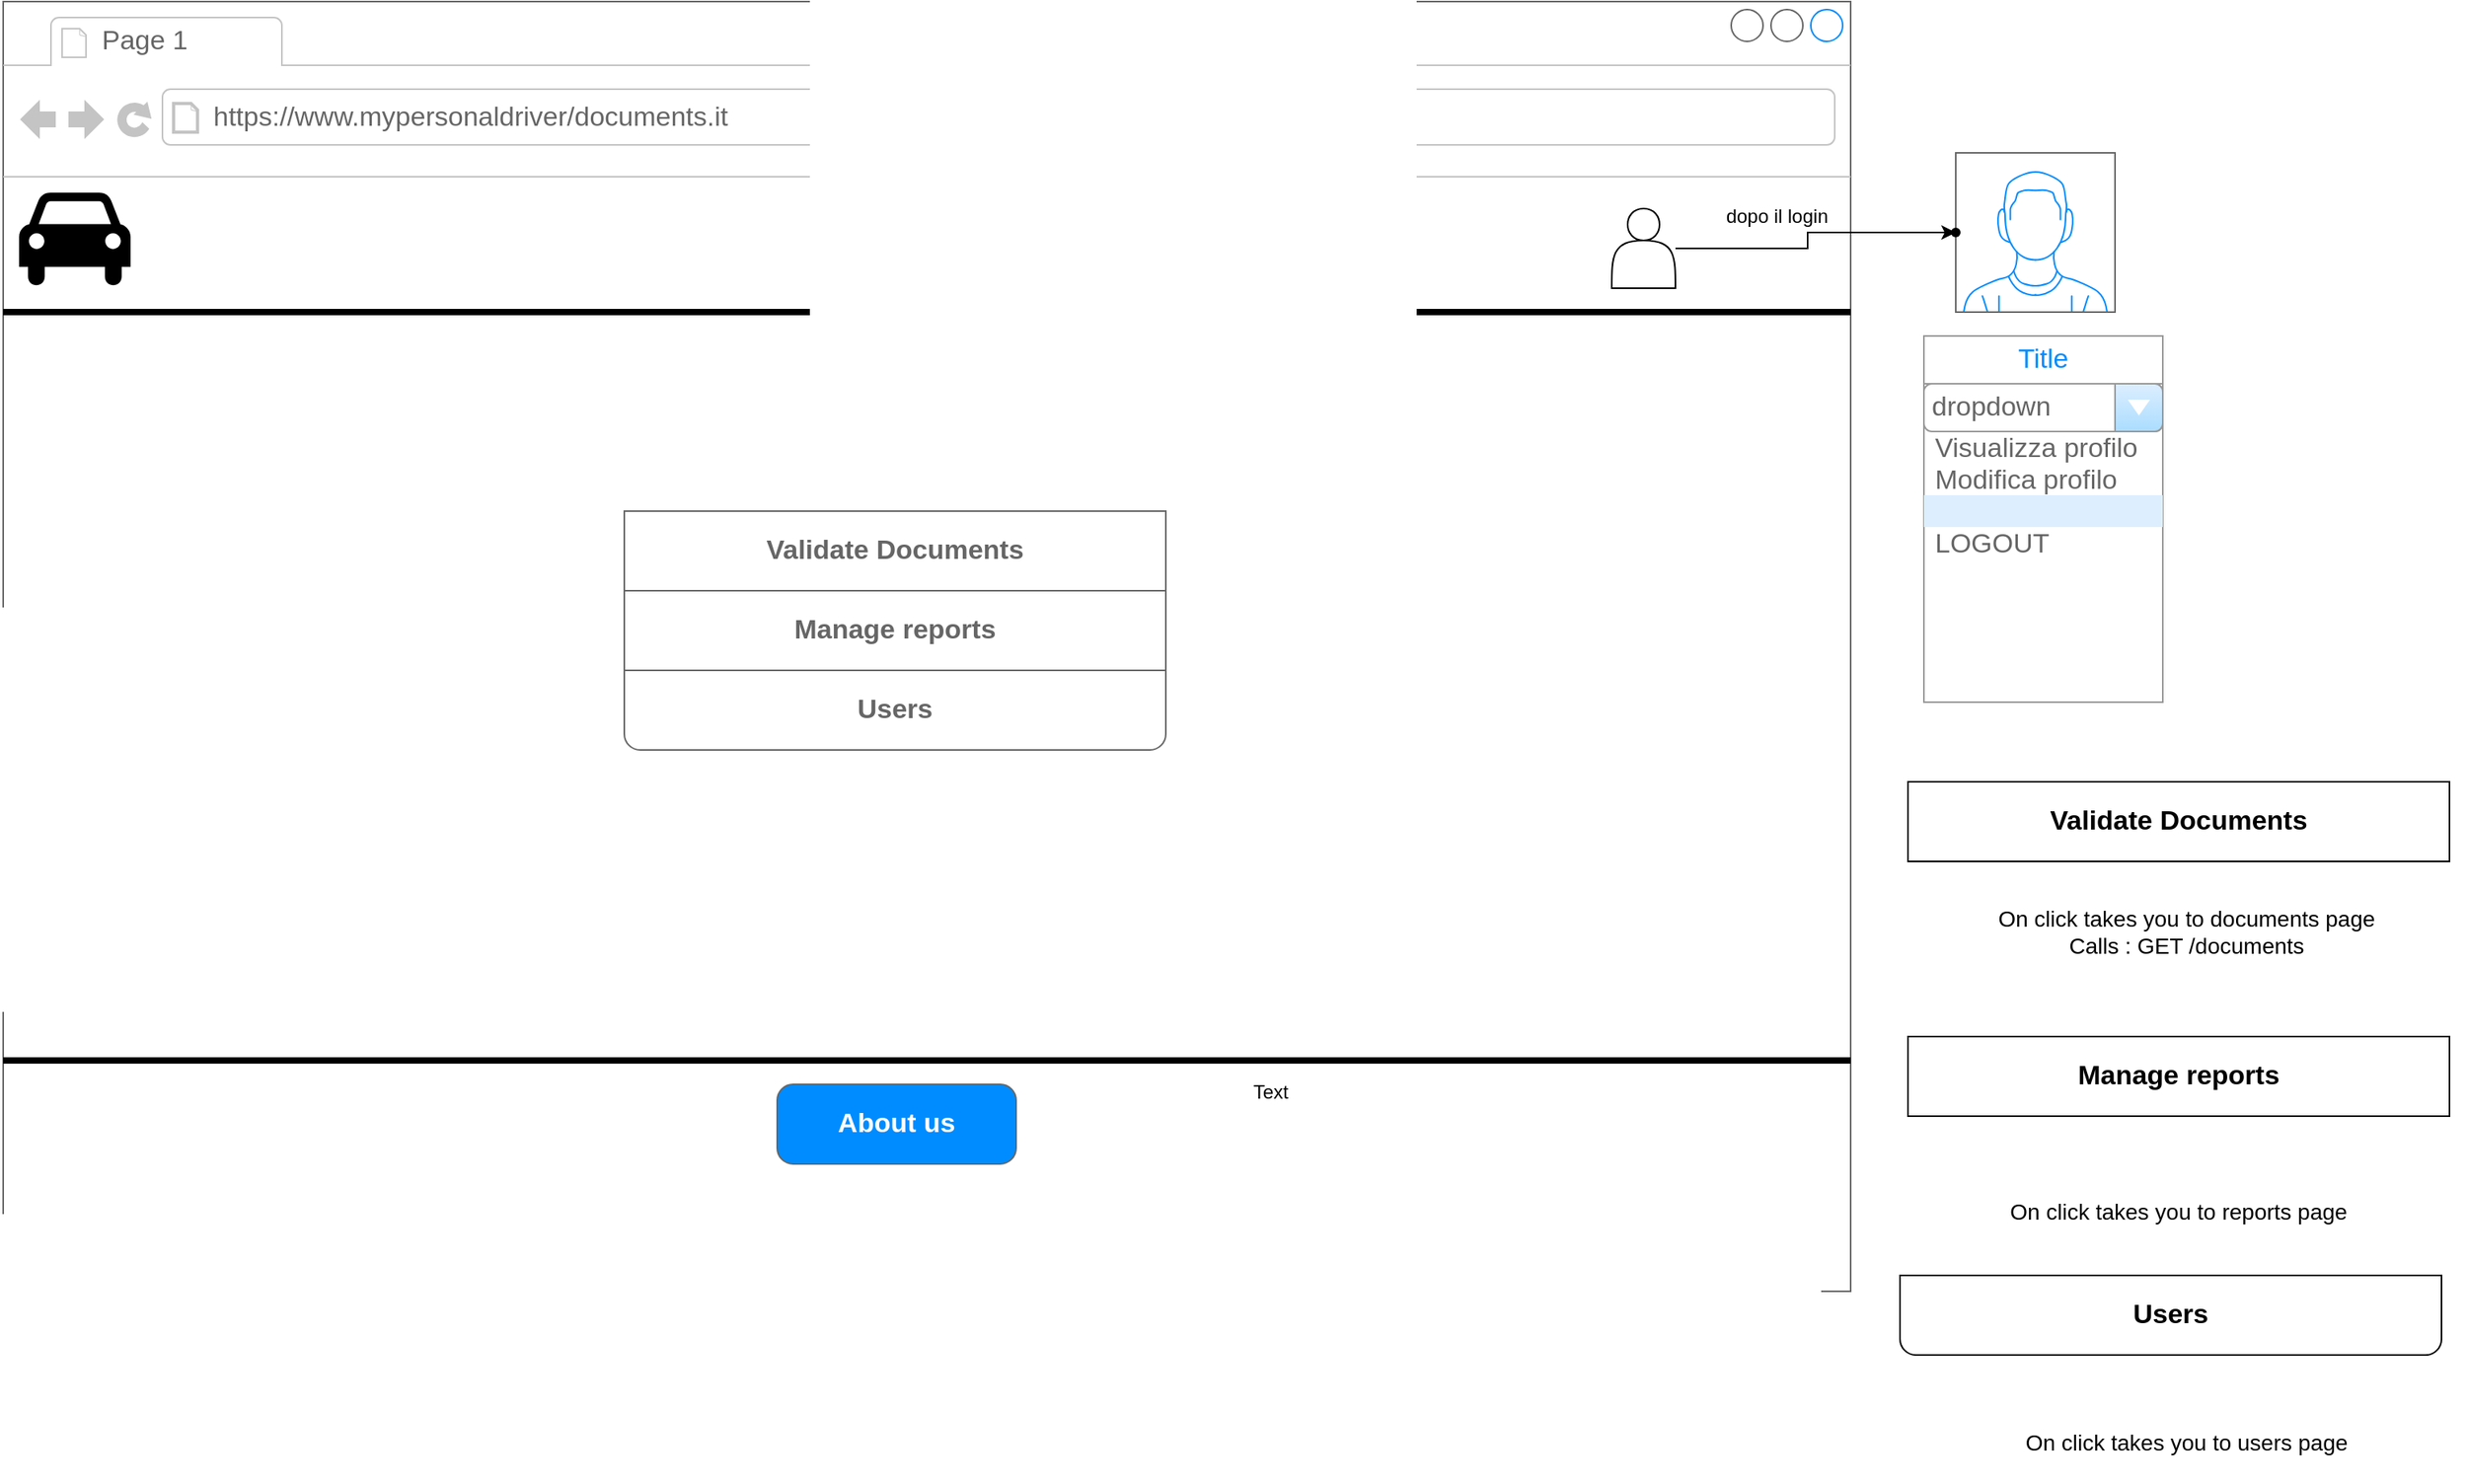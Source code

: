 <mxfile version="24.7.8">
  <diagram name="Pagina-1" id="f8DElW83291utPv9S6O0">
    <mxGraphModel dx="3348" dy="1672" grid="1" gridSize="10" guides="1" tooltips="1" connect="1" arrows="1" fold="1" page="1" pageScale="1" pageWidth="827" pageHeight="1169" math="0" shadow="0">
      <root>
        <mxCell id="0" />
        <mxCell id="1" parent="0" />
        <mxCell id="PLUFHSTD39UYiwxeZ5gk-1" value="" style="strokeWidth=1;shadow=0;dashed=0;align=center;html=1;shape=mxgraph.mockup.containers.browserWindow;rSize=0;strokeColor=#666666;strokeColor2=#008cff;strokeColor3=#c4c4c4;mainText=,;recursiveResize=0;" parent="1" vertex="1">
          <mxGeometry x="54" width="1160" height="810" as="geometry" />
        </mxCell>
        <mxCell id="PLUFHSTD39UYiwxeZ5gk-2" value="Page 1" style="strokeWidth=1;shadow=0;dashed=0;align=center;html=1;shape=mxgraph.mockup.containers.anchor;fontSize=17;fontColor=#666666;align=left;whiteSpace=wrap;" parent="PLUFHSTD39UYiwxeZ5gk-1" vertex="1">
          <mxGeometry x="60" y="12" width="110" height="26" as="geometry" />
        </mxCell>
        <mxCell id="PLUFHSTD39UYiwxeZ5gk-3" value="https://www.mypersonaldriver/documents.it" style="strokeWidth=1;shadow=0;dashed=0;align=center;html=1;shape=mxgraph.mockup.containers.anchor;rSize=0;fontSize=17;fontColor=#666666;align=left;" parent="PLUFHSTD39UYiwxeZ5gk-1" vertex="1">
          <mxGeometry x="130" y="60" width="250" height="26" as="geometry" />
        </mxCell>
        <mxCell id="PLUFHSTD39UYiwxeZ5gk-37" value="" style="shape=actor;whiteSpace=wrap;html=1;" parent="PLUFHSTD39UYiwxeZ5gk-1" vertex="1">
          <mxGeometry x="1010" y="130" width="40" height="50" as="geometry" />
        </mxCell>
        <mxCell id="PLUFHSTD39UYiwxeZ5gk-41" value="dopo il login&amp;nbsp;" style="text;html=1;align=center;verticalAlign=middle;resizable=0;points=[];autosize=1;strokeColor=none;fillColor=none;" parent="PLUFHSTD39UYiwxeZ5gk-1" vertex="1">
          <mxGeometry x="1070" y="120" width="90" height="30" as="geometry" />
        </mxCell>
        <mxCell id="PLUFHSTD39UYiwxeZ5gk-55" value="" style="line;strokeWidth=4;html=1;perimeter=backbonePerimeter;points=[];outlineConnect=0;" parent="PLUFHSTD39UYiwxeZ5gk-1" vertex="1">
          <mxGeometry y="190" width="1160" height="10" as="geometry" />
        </mxCell>
        <mxCell id="PLUFHSTD39UYiwxeZ5gk-58" value="" style="shape=mxgraph.signs.transportation.car_4;html=1;pointerEvents=1;fillColor=#000000;strokeColor=none;verticalLabelPosition=bottom;verticalAlign=top;align=center;" parent="PLUFHSTD39UYiwxeZ5gk-1" vertex="1">
          <mxGeometry x="10" y="120" width="70" height="60" as="geometry" />
        </mxCell>
        <mxCell id="PLUFHSTD39UYiwxeZ5gk-60" value="" style="line;strokeWidth=4;html=1;perimeter=backbonePerimeter;points=[];outlineConnect=0;" parent="PLUFHSTD39UYiwxeZ5gk-1" vertex="1">
          <mxGeometry y="660" width="1160" height="10" as="geometry" />
        </mxCell>
        <mxCell id="PLUFHSTD39UYiwxeZ5gk-61" value="About us" style="strokeWidth=1;shadow=0;dashed=0;align=center;html=1;shape=mxgraph.mockup.buttons.button;strokeColor=#666666;fontColor=#ffffff;mainText=;buttonStyle=round;fontSize=17;fontStyle=1;fillColor=#008cff;whiteSpace=wrap;" parent="PLUFHSTD39UYiwxeZ5gk-1" vertex="1">
          <mxGeometry x="486" y="680" width="150" height="50" as="geometry" />
        </mxCell>
        <mxCell id="DM04UP5AWY4TQnvCsg2A-1" value="" style="swimlane;shape=mxgraph.bootstrap.anchor;strokeColor=#666666;fillColor=#ffffff;fontColor=#666666;fontStyle=0;childLayout=stackLayout;horizontal=1;startSize=0;horizontalStack=0;resizeParent=1;resizeParentMax=0;resizeLast=0;collapsible=0;marginBottom=0;whiteSpace=wrap;html=1;" vertex="1" parent="PLUFHSTD39UYiwxeZ5gk-1">
          <mxGeometry x="390" y="320" width="340" height="150" as="geometry" />
        </mxCell>
        <mxCell id="DM04UP5AWY4TQnvCsg2A-3" value="Validate Documents" style="text;strokeColor=inherit;align=center;verticalAlign=middle;spacingLeft=10;spacingRight=10;overflow=hidden;points=[[0,0.5],[1,0.5]];portConstraint=eastwest;rotatable=0;whiteSpace=wrap;html=1;rSize=5;fillColor=inherit;fontColor=inherit;fontSize=17;fontStyle=1;" vertex="1" parent="DM04UP5AWY4TQnvCsg2A-1">
          <mxGeometry width="340" height="50" as="geometry" />
        </mxCell>
        <mxCell id="DM04UP5AWY4TQnvCsg2A-4" value="Manage reports" style="text;strokeColor=inherit;align=center;verticalAlign=middle;spacingLeft=10;spacingRight=10;overflow=hidden;points=[[0,0.5],[1,0.5]];portConstraint=eastwest;rotatable=0;whiteSpace=wrap;html=1;rSize=5;fillColor=inherit;fontColor=inherit;fontSize=17;fontStyle=1;" vertex="1" parent="DM04UP5AWY4TQnvCsg2A-1">
          <mxGeometry y="50" width="340" height="50" as="geometry" />
        </mxCell>
        <mxCell id="DM04UP5AWY4TQnvCsg2A-5" value="Users" style="text;strokeColor=inherit;align=center;verticalAlign=middle;spacingLeft=10;spacingRight=10;overflow=hidden;points=[[0,0.5],[1,0.5]];portConstraint=eastwest;rotatable=0;whiteSpace=wrap;html=1;shape=mxgraph.mockup.bottomButton;rSize=10;fillColor=inherit;fontColor=inherit;fontSize=17;fontStyle=1;" vertex="1" parent="DM04UP5AWY4TQnvCsg2A-1">
          <mxGeometry y="100" width="340" height="50" as="geometry" />
        </mxCell>
        <mxCell id="PLUFHSTD39UYiwxeZ5gk-38" value="" style="verticalLabelPosition=bottom;shadow=0;dashed=0;align=center;html=1;verticalAlign=top;strokeWidth=1;shape=mxgraph.mockup.containers.userMale;strokeColor=#666666;strokeColor2=#008cff;" parent="1" vertex="1">
          <mxGeometry x="1280" y="95" width="100" height="100" as="geometry" />
        </mxCell>
        <mxCell id="PLUFHSTD39UYiwxeZ5gk-39" value="" style="shape=waypoint;sketch=0;size=6;pointerEvents=1;points=[];fillColor=default;resizable=0;rotatable=0;perimeter=centerPerimeter;snapToPoint=1;" parent="1" vertex="1">
          <mxGeometry x="1270" y="135" width="20" height="20" as="geometry" />
        </mxCell>
        <mxCell id="PLUFHSTD39UYiwxeZ5gk-40" value="" style="edgeStyle=orthogonalEdgeStyle;rounded=0;orthogonalLoop=1;jettySize=auto;html=1;" parent="1" source="PLUFHSTD39UYiwxeZ5gk-37" target="PLUFHSTD39UYiwxeZ5gk-39" edge="1">
          <mxGeometry relative="1" as="geometry" />
        </mxCell>
        <mxCell id="PLUFHSTD39UYiwxeZ5gk-106" value="Title" style="swimlane;strokeColor=#999999;swimlaneFillColor=#FFFFFF;fillColor=#ffffff;fontColor=#008CFF;fontStyle=0;childLayout=stackLayout;horizontal=1;startSize=30;horizontalStack=0;resizeParent=1;resizeParentMax=0;resizeLast=0;collapsible=0;marginBottom=0;whiteSpace=wrap;html=1;fontSize=17;" parent="1" vertex="1">
          <mxGeometry x="1260" y="210" width="150" height="230" as="geometry" />
        </mxCell>
        <mxCell id="PLUFHSTD39UYiwxeZ5gk-54" value="dropdown" style="strokeWidth=1;shadow=0;dashed=0;align=center;html=1;shape=mxgraph.mockup.forms.comboBox;strokeColor=#999999;fillColor=#ddeeff;align=left;fillColor2=#aaddff;mainText=;fontColor=#666666;fontSize=17;spacingLeft=3;" parent="PLUFHSTD39UYiwxeZ5gk-106" vertex="1">
          <mxGeometry y="30" width="150" height="30" as="geometry" />
        </mxCell>
        <mxCell id="PLUFHSTD39UYiwxeZ5gk-107" value="Visualizza profilo" style="text;spacing=0;strokeColor=none;align=left;verticalAlign=middle;spacingLeft=7;spacingRight=10;overflow=hidden;points=[[0,0.5],[1,0.5]];portConstraint=eastwest;rotatable=0;whiteSpace=wrap;html=1;fillColor=none;fontColor=#666666;fontSize=17;" parent="PLUFHSTD39UYiwxeZ5gk-106" vertex="1">
          <mxGeometry y="60" width="150" height="20" as="geometry" />
        </mxCell>
        <mxCell id="PLUFHSTD39UYiwxeZ5gk-108" value="Modifica profilo" style="text;spacing=0;strokeColor=none;align=left;verticalAlign=middle;spacingLeft=7;spacingRight=10;overflow=hidden;points=[[0,0.5],[1,0.5]];portConstraint=eastwest;rotatable=0;whiteSpace=wrap;html=1;rSize=5;fillColor=none;fontColor=#666666;fontSize=17;" parent="PLUFHSTD39UYiwxeZ5gk-106" vertex="1">
          <mxGeometry y="80" width="150" height="20" as="geometry" />
        </mxCell>
        <mxCell id="PLUFHSTD39UYiwxeZ5gk-109" value="" style="text;spacing=0;strokeColor=none;align=left;verticalAlign=middle;spacingLeft=7;spacingRight=10;overflow=hidden;points=[[0,0.5],[1,0.5]];portConstraint=eastwest;rotatable=0;whiteSpace=wrap;html=1;rSize=5;fillColor=#DDEEFF;fontColor=#666666;fontSize=17;" parent="PLUFHSTD39UYiwxeZ5gk-106" vertex="1">
          <mxGeometry y="100" width="150" height="20" as="geometry" />
        </mxCell>
        <mxCell id="PLUFHSTD39UYiwxeZ5gk-110" value="LOGOUT" style="text;spacing=0;strokeColor=none;align=left;verticalAlign=middle;spacingLeft=7;spacingRight=10;overflow=hidden;points=[[0,0.5],[1,0.5]];portConstraint=eastwest;rotatable=0;whiteSpace=wrap;html=1;fillColor=none;fontColor=#666666;fontSize=17;" parent="PLUFHSTD39UYiwxeZ5gk-106" vertex="1">
          <mxGeometry y="120" width="150" height="20" as="geometry" />
        </mxCell>
        <mxCell id="PLUFHSTD39UYiwxeZ5gk-111" value="" style="text;spacing=0;strokeColor=none;align=left;verticalAlign=middle;spacingLeft=7;spacingRight=10;overflow=hidden;points=[[0,0.5],[1,0.5]];portConstraint=eastwest;rotatable=0;whiteSpace=wrap;html=1;fillColor=none;fontColor=#666666;fontSize=17;" parent="PLUFHSTD39UYiwxeZ5gk-106" vertex="1">
          <mxGeometry y="140" width="150" height="90" as="geometry" />
        </mxCell>
        <mxCell id="DM04UP5AWY4TQnvCsg2A-6" value="Validate Documents" style="text;strokeColor=inherit;align=center;verticalAlign=middle;spacingLeft=10;spacingRight=10;overflow=hidden;points=[[0,0.5],[1,0.5]];portConstraint=eastwest;rotatable=0;whiteSpace=wrap;html=1;rSize=5;fillColor=inherit;fontColor=inherit;fontSize=17;fontStyle=1;" vertex="1" parent="1">
          <mxGeometry x="1250" y="490" width="340" height="50" as="geometry" />
        </mxCell>
        <mxCell id="DM04UP5AWY4TQnvCsg2A-7" value="&lt;font style=&quot;font-size: 14px;&quot;&gt;On click takes you to documents page&lt;br&gt;Calls : GET /documents&lt;/font&gt;" style="text;html=1;align=center;verticalAlign=middle;whiteSpace=wrap;rounded=0;" vertex="1" parent="1">
          <mxGeometry x="1250" y="554" width="350" height="60" as="geometry" />
        </mxCell>
        <mxCell id="DM04UP5AWY4TQnvCsg2A-8" value="Manage reports" style="text;strokeColor=inherit;align=center;verticalAlign=middle;spacingLeft=10;spacingRight=10;overflow=hidden;points=[[0,0.5],[1,0.5]];portConstraint=eastwest;rotatable=0;whiteSpace=wrap;html=1;rSize=5;fillColor=inherit;fontColor=inherit;fontSize=17;fontStyle=1;" vertex="1" parent="1">
          <mxGeometry x="1250" y="650" width="340" height="50" as="geometry" />
        </mxCell>
        <mxCell id="DM04UP5AWY4TQnvCsg2A-9" value="&lt;font style=&quot;font-size: 14px;&quot;&gt;On click takes you to reports page&lt;br&gt;&lt;/font&gt;" style="text;html=1;align=center;verticalAlign=middle;whiteSpace=wrap;rounded=0;" vertex="1" parent="1">
          <mxGeometry x="1245" y="730" width="350" height="60" as="geometry" />
        </mxCell>
        <mxCell id="DM04UP5AWY4TQnvCsg2A-10" value="Users" style="text;strokeColor=inherit;align=center;verticalAlign=middle;spacingLeft=10;spacingRight=10;overflow=hidden;points=[[0,0.5],[1,0.5]];portConstraint=eastwest;rotatable=0;whiteSpace=wrap;html=1;shape=mxgraph.mockup.bottomButton;rSize=10;fillColor=inherit;fontColor=inherit;fontSize=17;fontStyle=1;" vertex="1" parent="1">
          <mxGeometry x="1245" y="800" width="340" height="50" as="geometry" />
        </mxCell>
        <mxCell id="DM04UP5AWY4TQnvCsg2A-11" value="Text" style="text;html=1;align=center;verticalAlign=middle;whiteSpace=wrap;rounded=0;" vertex="1" parent="1">
          <mxGeometry x="820" y="670" width="60" height="30" as="geometry" />
        </mxCell>
        <mxCell id="DM04UP5AWY4TQnvCsg2A-12" value="&lt;font style=&quot;font-size: 14px;&quot;&gt;On click takes you to users page&lt;/font&gt;" style="text;html=1;align=center;verticalAlign=middle;whiteSpace=wrap;rounded=0;" vertex="1" parent="1">
          <mxGeometry x="1280" y="880" width="290" height="50" as="geometry" />
        </mxCell>
      </root>
    </mxGraphModel>
  </diagram>
</mxfile>
